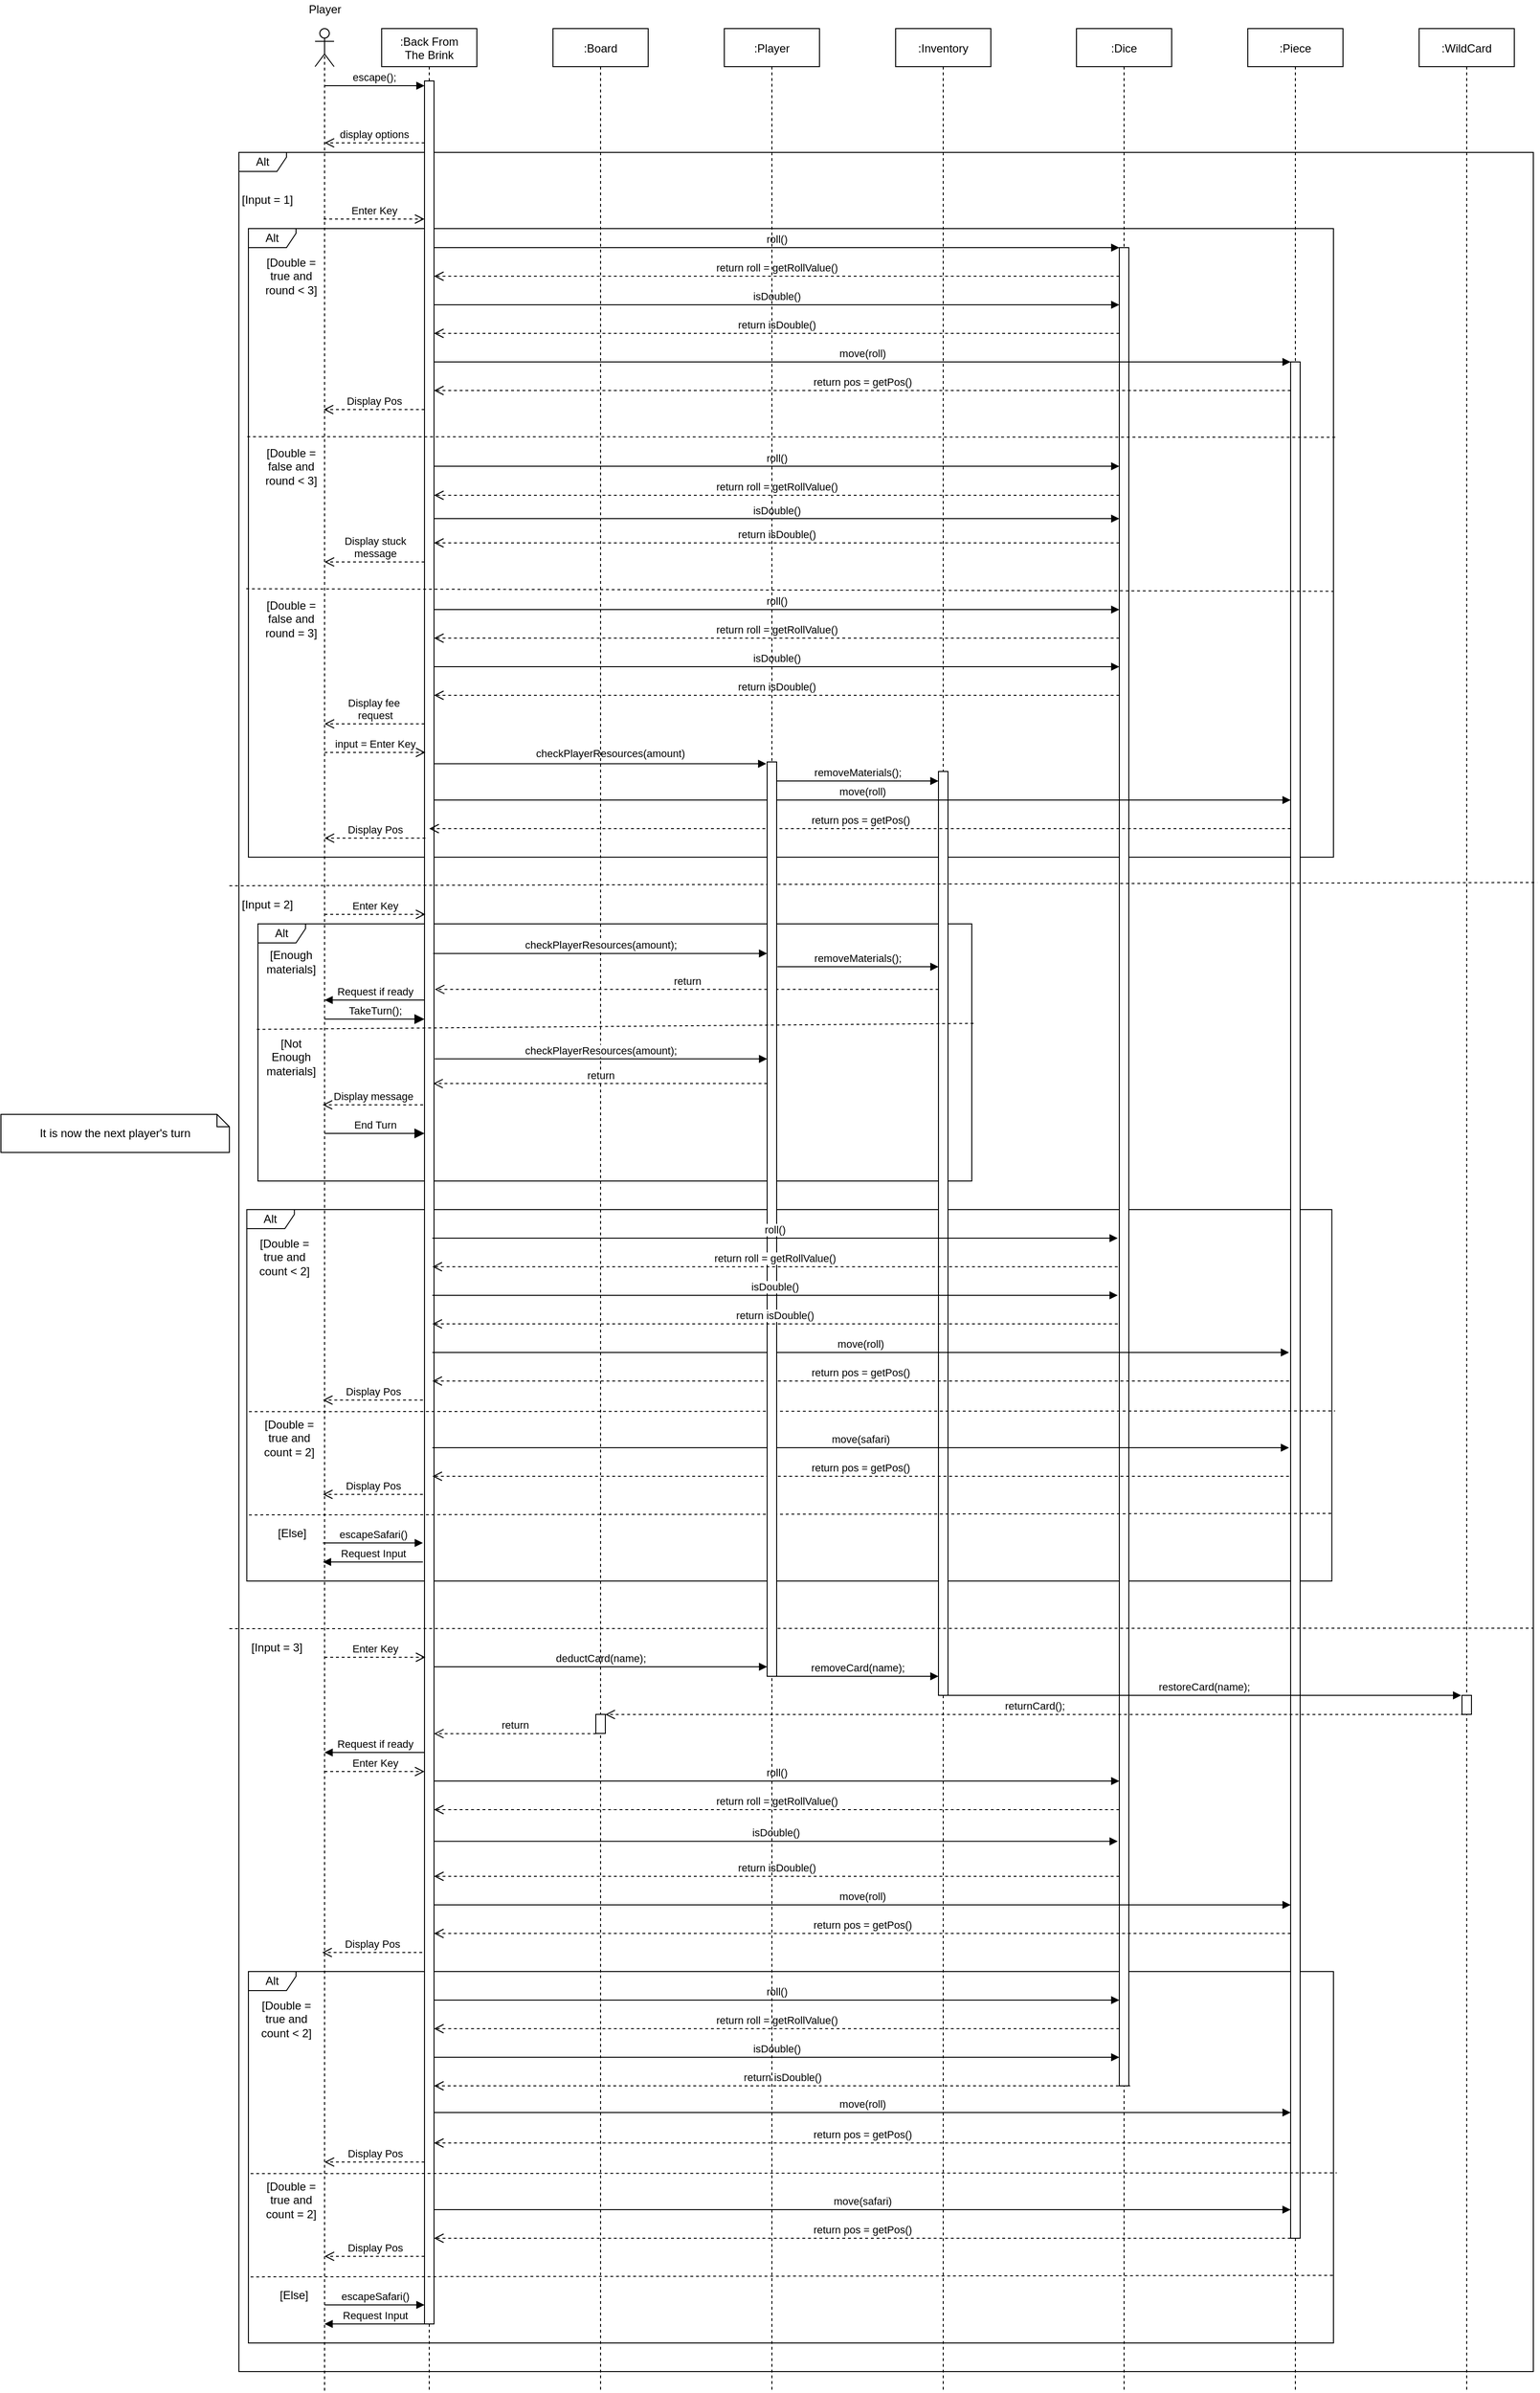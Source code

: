 <mxfile version="13.10.4" type="device"><diagram id="kgpKYQtTHZ0yAKxKKP6v" name="Page-1"><mxGraphModel dx="2272" dy="794" grid="1" gridSize="10" guides="1" tooltips="1" connect="1" arrows="1" fold="1" page="1" pageScale="1" pageWidth="850" pageHeight="1100" math="0" shadow="0"><root><mxCell id="0"/><mxCell id="1" parent="0"/><mxCell id="dVzy4vnvzQ0xXCWjmX6e-60" value="Alt" style="shape=umlFrame;whiteSpace=wrap;html=1;width=50;height=20;fixDash=0;" parent="1" vertex="1"><mxGeometry x="-30" y="210" width="1360" height="2330" as="geometry"/></mxCell><mxCell id="A1hyr5mYrzdaxODFv8rg-1" value="Alt" style="shape=umlFrame;whiteSpace=wrap;html=1;width=50;height=20;fixDash=0;" vertex="1" parent="1"><mxGeometry x="-10" y="1020" width="750" height="270" as="geometry"/></mxCell><mxCell id="dVzy4vnvzQ0xXCWjmX6e-220" value="Alt" style="shape=umlFrame;whiteSpace=wrap;html=1;width=50;height=20;fixDash=0;" parent="1" vertex="1"><mxGeometry x="-20" y="2120" width="1140" height="390" as="geometry"/></mxCell><mxCell id="dVzy4vnvzQ0xXCWjmX6e-172" value="Alt" style="shape=umlFrame;whiteSpace=wrap;html=1;width=50;height=20;fixDash=0;" parent="1" vertex="1"><mxGeometry x="-21.71" y="1320" width="1140" height="390" as="geometry"/></mxCell><mxCell id="dVzy4vnvzQ0xXCWjmX6e-95" value="Alt" style="shape=umlFrame;whiteSpace=wrap;html=1;width=50;height=20;fixDash=0;" parent="1" vertex="1"><mxGeometry x="-20" y="290" width="1140" height="660" as="geometry"/></mxCell><mxCell id="3nuBFxr9cyL0pnOWT2aG-1" value=":Back From&#10;The Brink" style="shape=umlLifeline;perimeter=lifelinePerimeter;container=1;collapsible=0;recursiveResize=0;rounded=0;shadow=0;strokeWidth=1;" parent="1" vertex="1"><mxGeometry x="120" y="80" width="100" height="2480" as="geometry"/></mxCell><mxCell id="3nuBFxr9cyL0pnOWT2aG-2" value="" style="points=[];perimeter=orthogonalPerimeter;rounded=0;shadow=0;strokeWidth=1;" parent="3nuBFxr9cyL0pnOWT2aG-1" vertex="1"><mxGeometry x="45" y="55" width="10" height="2355" as="geometry"/></mxCell><mxCell id="dVzy4vnvzQ0xXCWjmX6e-1" value=":Inventory" style="shape=umlLifeline;perimeter=lifelinePerimeter;container=1;collapsible=0;recursiveResize=0;rounded=0;shadow=0;strokeWidth=1;" parent="1" vertex="1"><mxGeometry x="660" y="80" width="100" height="2480" as="geometry"/></mxCell><mxCell id="dVzy4vnvzQ0xXCWjmX6e-2" value="" style="points=[];perimeter=orthogonalPerimeter;rounded=0;shadow=0;strokeWidth=1;" parent="dVzy4vnvzQ0xXCWjmX6e-1" vertex="1"><mxGeometry x="45" y="780" width="10" height="970" as="geometry"/></mxCell><mxCell id="dVzy4vnvzQ0xXCWjmX6e-3" value=":Dice" style="shape=umlLifeline;perimeter=lifelinePerimeter;container=1;collapsible=0;recursiveResize=0;rounded=0;shadow=0;strokeWidth=1;" parent="1" vertex="1"><mxGeometry x="850" y="80" width="100" height="2480" as="geometry"/></mxCell><mxCell id="dVzy4vnvzQ0xXCWjmX6e-4" value="" style="points=[];perimeter=orthogonalPerimeter;rounded=0;shadow=0;strokeWidth=1;" parent="dVzy4vnvzQ0xXCWjmX6e-3" vertex="1"><mxGeometry x="45" y="230" width="10" height="1930" as="geometry"/></mxCell><mxCell id="dVzy4vnvzQ0xXCWjmX6e-5" value="" style="shape=umlActor;verticalLabelPosition=bottom;verticalAlign=top;html=1;outlineConnect=0;" parent="1" vertex="1"><mxGeometry x="50" y="80" width="20" height="40" as="geometry"/></mxCell><mxCell id="dVzy4vnvzQ0xXCWjmX6e-9" value="escape();" style="verticalAlign=bottom;endArrow=block;shadow=0;strokeWidth=1;" parent="1" target="3nuBFxr9cyL0pnOWT2aG-2" edge="1"><mxGeometry relative="1" as="geometry"><mxPoint x="60" y="140" as="sourcePoint"/><mxPoint x="230" y="140.0" as="targetPoint"/></mxGeometry></mxCell><mxCell id="dVzy4vnvzQ0xXCWjmX6e-11" value="display options" style="verticalAlign=bottom;endArrow=open;dashed=1;endSize=8;shadow=0;strokeWidth=1;" parent="1" source="3nuBFxr9cyL0pnOWT2aG-2" edge="1"><mxGeometry relative="1" as="geometry"><mxPoint x="60" y="200.0" as="targetPoint"/><mxPoint x="227.45" y="200.0" as="sourcePoint"/></mxGeometry></mxCell><mxCell id="dVzy4vnvzQ0xXCWjmX6e-62" value="[Input = 1]" style="text;html=1;strokeColor=none;fillColor=none;align=center;verticalAlign=middle;whiteSpace=wrap;rounded=0;" parent="1" vertex="1"><mxGeometry x="-30" y="250" width="60" height="20" as="geometry"/></mxCell><mxCell id="dVzy4vnvzQ0xXCWjmX6e-64" value="Enter Key" style="html=1;verticalAlign=bottom;endArrow=open;dashed=1;endSize=8;" parent="1" target="3nuBFxr9cyL0pnOWT2aG-2" edge="1"><mxGeometry relative="1" as="geometry"><mxPoint x="59" y="280" as="sourcePoint"/><mxPoint x="170" y="290" as="targetPoint"/><Array as="points"/></mxGeometry></mxCell><mxCell id="dVzy4vnvzQ0xXCWjmX6e-65" value="return roll = getRollValue()" style="html=1;verticalAlign=bottom;endArrow=open;dashed=1;endSize=8;" parent="1" source="dVzy4vnvzQ0xXCWjmX6e-4" target="3nuBFxr9cyL0pnOWT2aG-2" edge="1"><mxGeometry relative="1" as="geometry"><mxPoint x="169.324" y="340" as="targetPoint"/><mxPoint x="590" y="340.08" as="sourcePoint"/><Array as="points"><mxPoint x="261.16" y="340"/></Array></mxGeometry></mxCell><mxCell id="dVzy4vnvzQ0xXCWjmX6e-66" value="isDouble()" style="html=1;verticalAlign=bottom;endArrow=block;" parent="1" source="3nuBFxr9cyL0pnOWT2aG-2" target="dVzy4vnvzQ0xXCWjmX6e-4" edge="1"><mxGeometry width="80" relative="1" as="geometry"><mxPoint x="169.071" y="370" as="sourcePoint"/><mxPoint x="584.86" y="370.48" as="targetPoint"/><Array as="points"><mxPoint x="440.5" y="370"/></Array></mxGeometry></mxCell><mxCell id="dVzy4vnvzQ0xXCWjmX6e-67" value="return isDouble()" style="html=1;verticalAlign=bottom;endArrow=open;dashed=1;endSize=8;" parent="1" source="dVzy4vnvzQ0xXCWjmX6e-4" target="3nuBFxr9cyL0pnOWT2aG-2" edge="1"><mxGeometry relative="1" as="geometry"><mxPoint x="169.071" y="400" as="targetPoint"/><mxPoint x="583.48" y="400.24" as="sourcePoint"/><Array as="points"><mxPoint x="520" y="400"/><mxPoint x="440" y="400"/></Array></mxGeometry></mxCell><mxCell id="dVzy4vnvzQ0xXCWjmX6e-68" value="move(roll)" style="html=1;verticalAlign=bottom;endArrow=block;" parent="1" source="3nuBFxr9cyL0pnOWT2aG-2" target="dVzy4vnvzQ0xXCWjmX6e-94" edge="1"><mxGeometry width="80" relative="1" as="geometry"><mxPoint x="170.004" y="430" as="sourcePoint"/><mxPoint x="729.5" y="430" as="targetPoint"/><Array as="points"><mxPoint x="440.68" y="430"/></Array></mxGeometry></mxCell><mxCell id="dVzy4vnvzQ0xXCWjmX6e-69" value="return pos = getPos()" style="html=1;verticalAlign=bottom;endArrow=open;dashed=1;endSize=8;" parent="1" source="dVzy4vnvzQ0xXCWjmX6e-94" target="3nuBFxr9cyL0pnOWT2aG-2" edge="1"><mxGeometry relative="1" as="geometry"><mxPoint x="170" y="460" as="targetPoint"/><mxPoint x="729.5" y="460" as="sourcePoint"/><Array as="points"><mxPoint x="560" y="460"/></Array></mxGeometry></mxCell><mxCell id="dVzy4vnvzQ0xXCWjmX6e-70" value="Display Pos" style="html=1;verticalAlign=bottom;endArrow=open;dashed=1;endSize=8;" parent="1" source="3nuBFxr9cyL0pnOWT2aG-2" edge="1"><mxGeometry relative="1" as="geometry"><mxPoint x="59.071" y="480" as="targetPoint"/><mxPoint x="169.5" y="480" as="sourcePoint"/><Array as="points"><mxPoint x="150" y="480"/><mxPoint x="130" y="480"/></Array></mxGeometry></mxCell><mxCell id="dVzy4vnvzQ0xXCWjmX6e-91" value="roll()" style="html=1;verticalAlign=bottom;endArrow=block;" parent="1" source="3nuBFxr9cyL0pnOWT2aG-2" target="dVzy4vnvzQ0xXCWjmX6e-4" edge="1"><mxGeometry width="80" relative="1" as="geometry"><mxPoint x="180" y="310" as="sourcePoint"/><mxPoint x="585" y="310.0" as="targetPoint"/><Array as="points"><mxPoint x="440" y="310"/></Array></mxGeometry></mxCell><mxCell id="dVzy4vnvzQ0xXCWjmX6e-93" value=":Piece" style="shape=umlLifeline;perimeter=lifelinePerimeter;container=1;collapsible=0;recursiveResize=0;rounded=0;shadow=0;strokeWidth=1;" parent="1" vertex="1"><mxGeometry x="1030" y="80" width="100" height="2480" as="geometry"/></mxCell><mxCell id="dVzy4vnvzQ0xXCWjmX6e-94" value="" style="points=[];perimeter=orthogonalPerimeter;rounded=0;shadow=0;strokeWidth=1;" parent="dVzy4vnvzQ0xXCWjmX6e-93" vertex="1"><mxGeometry x="45" y="350" width="10" height="1970" as="geometry"/></mxCell><mxCell id="dVzy4vnvzQ0xXCWjmX6e-96" value="" style="html=1;verticalAlign=bottom;endArrow=none;dashed=1;endSize=8;entryX=1.004;entryY=0.332;entryDx=0;entryDy=0;entryPerimeter=0;endFill=0;exitX=-0.001;exitY=0.331;exitDx=0;exitDy=0;exitPerimeter=0;" parent="1" source="dVzy4vnvzQ0xXCWjmX6e-95" target="dVzy4vnvzQ0xXCWjmX6e-95" edge="1"><mxGeometry relative="1" as="geometry"><mxPoint x="-10" y="510" as="sourcePoint"/><mxPoint x="96" y="510" as="targetPoint"/><Array as="points"/></mxGeometry></mxCell><mxCell id="dVzy4vnvzQ0xXCWjmX6e-97" value="[Double = &lt;br&gt;true and &lt;br&gt;round &amp;lt; 3]" style="text;html=1;strokeColor=none;fillColor=none;align=center;verticalAlign=middle;whiteSpace=wrap;rounded=0;" parent="1" vertex="1"><mxGeometry x="-10" y="330" width="70" height="20" as="geometry"/></mxCell><mxCell id="dVzy4vnvzQ0xXCWjmX6e-98" value="[Double = &lt;br&gt;false and &lt;br&gt;round &amp;lt; 3]" style="text;html=1;strokeColor=none;fillColor=none;align=center;verticalAlign=middle;whiteSpace=wrap;rounded=0;" parent="1" vertex="1"><mxGeometry x="-10" y="530" width="70" height="20" as="geometry"/></mxCell><mxCell id="dVzy4vnvzQ0xXCWjmX6e-99" value="roll()" style="html=1;verticalAlign=bottom;endArrow=block;" parent="1" source="3nuBFxr9cyL0pnOWT2aG-2" target="dVzy4vnvzQ0xXCWjmX6e-4" edge="1"><mxGeometry width="80" relative="1" as="geometry"><mxPoint x="180" y="539.5" as="sourcePoint"/><mxPoint x="700" y="539.5" as="targetPoint"/><Array as="points"><mxPoint x="445" y="539.5"/></Array></mxGeometry></mxCell><mxCell id="dVzy4vnvzQ0xXCWjmX6e-100" value="return roll = getRollValue()" style="html=1;verticalAlign=bottom;endArrow=open;dashed=1;endSize=8;" parent="1" source="dVzy4vnvzQ0xXCWjmX6e-4" target="3nuBFxr9cyL0pnOWT2aG-2" edge="1"><mxGeometry relative="1" as="geometry"><mxPoint x="165" y="570" as="targetPoint"/><mxPoint x="685" y="570" as="sourcePoint"/><Array as="points"><mxPoint x="251.16" y="570"/></Array></mxGeometry></mxCell><mxCell id="dVzy4vnvzQ0xXCWjmX6e-101" value="isDouble()" style="html=1;verticalAlign=bottom;endArrow=block;" parent="1" source="3nuBFxr9cyL0pnOWT2aG-2" target="dVzy4vnvzQ0xXCWjmX6e-4" edge="1"><mxGeometry width="80" relative="1" as="geometry"><mxPoint x="180" y="594.5" as="sourcePoint"/><mxPoint x="700" y="594.5" as="targetPoint"/><Array as="points"><mxPoint x="445.5" y="594.5"/></Array></mxGeometry></mxCell><mxCell id="dVzy4vnvzQ0xXCWjmX6e-102" value="return isDouble()" style="html=1;verticalAlign=bottom;endArrow=open;dashed=1;endSize=8;" parent="1" source="dVzy4vnvzQ0xXCWjmX6e-4" target="3nuBFxr9cyL0pnOWT2aG-2" edge="1"><mxGeometry relative="1" as="geometry"><mxPoint x="180" y="620" as="targetPoint"/><mxPoint x="700" y="620" as="sourcePoint"/><Array as="points"><mxPoint x="525" y="620"/><mxPoint x="445" y="620"/></Array></mxGeometry></mxCell><mxCell id="dVzy4vnvzQ0xXCWjmX6e-103" value="Display stuck &lt;br&gt;message" style="html=1;verticalAlign=bottom;endArrow=open;dashed=1;endSize=8;" parent="1" source="3nuBFxr9cyL0pnOWT2aG-2" edge="1"><mxGeometry relative="1" as="geometry"><mxPoint x="60.001" y="640" as="targetPoint"/><mxPoint x="165.93" y="640" as="sourcePoint"/><Array as="points"><mxPoint x="150.93" y="640"/><mxPoint x="130.93" y="640"/></Array></mxGeometry></mxCell><mxCell id="dVzy4vnvzQ0xXCWjmX6e-104" value="" style="html=1;verticalAlign=bottom;endArrow=none;dashed=1;endSize=8;endFill=0;exitX=-0.002;exitY=0.573;exitDx=0;exitDy=0;exitPerimeter=0;entryX=1;entryY=0.577;entryDx=0;entryDy=0;entryPerimeter=0;" parent="1" source="dVzy4vnvzQ0xXCWjmX6e-95" target="dVzy4vnvzQ0xXCWjmX6e-95" edge="1"><mxGeometry relative="1" as="geometry"><mxPoint x="-10" y="670.05" as="sourcePoint"/><mxPoint x="760" y="670" as="targetPoint"/><Array as="points"/></mxGeometry></mxCell><mxCell id="dVzy4vnvzQ0xXCWjmX6e-105" value="[Double = &lt;br&gt;false and &lt;br&gt;round = 3]" style="text;html=1;strokeColor=none;fillColor=none;align=center;verticalAlign=middle;whiteSpace=wrap;rounded=0;" parent="1" vertex="1"><mxGeometry x="-10" y="690" width="70" height="20" as="geometry"/></mxCell><mxCell id="dVzy4vnvzQ0xXCWjmX6e-106" value="roll()" style="html=1;verticalAlign=bottom;endArrow=block;" parent="1" source="3nuBFxr9cyL0pnOWT2aG-2" target="dVzy4vnvzQ0xXCWjmX6e-4" edge="1"><mxGeometry width="80" relative="1" as="geometry"><mxPoint x="180" y="690" as="sourcePoint"/><mxPoint x="700" y="690" as="targetPoint"/><Array as="points"><mxPoint x="450" y="690"/></Array></mxGeometry></mxCell><mxCell id="dVzy4vnvzQ0xXCWjmX6e-107" value="return roll = getRollValue()" style="html=1;verticalAlign=bottom;endArrow=open;dashed=1;endSize=8;" parent="1" source="dVzy4vnvzQ0xXCWjmX6e-4" target="3nuBFxr9cyL0pnOWT2aG-2" edge="1"><mxGeometry relative="1" as="geometry"><mxPoint x="165" y="720" as="targetPoint"/><mxPoint x="685" y="720" as="sourcePoint"/><Array as="points"><mxPoint x="241.16" y="720"/></Array></mxGeometry></mxCell><mxCell id="dVzy4vnvzQ0xXCWjmX6e-108" value="isDouble()" style="html=1;verticalAlign=bottom;endArrow=block;" parent="1" source="3nuBFxr9cyL0pnOWT2aG-2" target="dVzy4vnvzQ0xXCWjmX6e-4" edge="1"><mxGeometry width="80" relative="1" as="geometry"><mxPoint x="180" y="750" as="sourcePoint"/><mxPoint x="700" y="750" as="targetPoint"/><Array as="points"><mxPoint x="450.5" y="750"/></Array></mxGeometry></mxCell><mxCell id="dVzy4vnvzQ0xXCWjmX6e-109" value="return isDouble()" style="html=1;verticalAlign=bottom;endArrow=open;dashed=1;endSize=8;" parent="1" source="dVzy4vnvzQ0xXCWjmX6e-4" target="3nuBFxr9cyL0pnOWT2aG-2" edge="1"><mxGeometry relative="1" as="geometry"><mxPoint x="165" y="780" as="targetPoint"/><mxPoint x="685" y="780" as="sourcePoint"/><Array as="points"><mxPoint x="515" y="780"/><mxPoint x="435" y="780"/></Array></mxGeometry></mxCell><mxCell id="dVzy4vnvzQ0xXCWjmX6e-110" value="Display fee&amp;nbsp;&lt;br&gt;request" style="html=1;verticalAlign=bottom;endArrow=open;dashed=1;endSize=8;" parent="1" edge="1"><mxGeometry relative="1" as="geometry"><mxPoint x="60.001" y="810" as="targetPoint"/><mxPoint x="165" y="810" as="sourcePoint"/><Array as="points"><mxPoint x="150.93" y="810"/><mxPoint x="130.93" y="810"/></Array></mxGeometry></mxCell><mxCell id="dVzy4vnvzQ0xXCWjmX6e-111" value="input = Enter Key" style="html=1;verticalAlign=bottom;endArrow=open;dashed=1;endSize=8;" parent="1" edge="1"><mxGeometry relative="1" as="geometry"><mxPoint x="60" y="840" as="sourcePoint"/><mxPoint x="166" y="840" as="targetPoint"/><Array as="points"/></mxGeometry></mxCell><mxCell id="dVzy4vnvzQ0xXCWjmX6e-120" value="checkPlayerResources(amount)" style="html=1;verticalAlign=bottom;endArrow=block;entryX=-0.094;entryY=0.002;entryDx=0;entryDy=0;entryPerimeter=0;" parent="1" source="3nuBFxr9cyL0pnOWT2aG-2" target="pmX1_d_WCEZLPz-V1ehY-4" edge="1"><mxGeometry x="0.06" y="2" width="80" relative="1" as="geometry"><mxPoint x="360" y="900.005" as="sourcePoint"/><mxPoint x="524" y="890" as="targetPoint"/><Array as="points"/><mxPoint as="offset"/></mxGeometry></mxCell><mxCell id="dVzy4vnvzQ0xXCWjmX6e-126" value="move(roll)" style="html=1;verticalAlign=bottom;endArrow=block;" parent="1" source="3nuBFxr9cyL0pnOWT2aG-2" target="dVzy4vnvzQ0xXCWjmX6e-94" edge="1"><mxGeometry width="80" relative="1" as="geometry"><mxPoint x="170" y="890" as="sourcePoint"/><mxPoint x="870" y="880" as="targetPoint"/><Array as="points"><mxPoint x="446" y="890"/></Array></mxGeometry></mxCell><mxCell id="dVzy4vnvzQ0xXCWjmX6e-127" value="return pos = getPos()" style="html=1;verticalAlign=bottom;endArrow=open;dashed=1;endSize=8;" parent="1" source="dVzy4vnvzQ0xXCWjmX6e-94" edge="1"><mxGeometry relative="1" as="geometry"><mxPoint x="170" y="920" as="targetPoint"/><mxPoint x="860" y="920" as="sourcePoint"/><Array as="points"><mxPoint x="555" y="920"/></Array></mxGeometry></mxCell><mxCell id="dVzy4vnvzQ0xXCWjmX6e-128" value="Display Pos" style="html=1;verticalAlign=bottom;endArrow=open;dashed=1;endSize=8;" parent="1" edge="1"><mxGeometry relative="1" as="geometry"><mxPoint x="60.001" y="930" as="targetPoint"/><mxPoint x="165.93" y="930" as="sourcePoint"/><Array as="points"><mxPoint x="150.93" y="930"/><mxPoint x="130.93" y="930"/></Array></mxGeometry></mxCell><mxCell id="dVzy4vnvzQ0xXCWjmX6e-129" value="[Input = 2]" style="text;html=1;strokeColor=none;fillColor=none;align=center;verticalAlign=middle;whiteSpace=wrap;rounded=0;" parent="1" vertex="1"><mxGeometry x="-30" y="990" width="60" height="20" as="geometry"/></mxCell><mxCell id="dVzy4vnvzQ0xXCWjmX6e-130" value="Enter Key" style="html=1;verticalAlign=bottom;endArrow=open;dashed=1;endSize=8;" parent="1" edge="1"><mxGeometry relative="1" as="geometry"><mxPoint x="60" y="1010" as="sourcePoint"/><mxPoint x="166" y="1010" as="targetPoint"/><Array as="points"/></mxGeometry></mxCell><mxCell id="dVzy4vnvzQ0xXCWjmX6e-132" value="" style="html=1;verticalAlign=bottom;endArrow=none;dashed=1;endSize=8;endFill=0;exitX=-0.002;exitY=0.573;exitDx=0;exitDy=0;exitPerimeter=0;entryX=1.003;entryY=0.329;entryDx=0;entryDy=0;entryPerimeter=0;" parent="1" target="dVzy4vnvzQ0xXCWjmX6e-60" edge="1"><mxGeometry relative="1" as="geometry"><mxPoint x="-40.0" y="980.0" as="sourcePoint"/><mxPoint x="959" y="982" as="targetPoint"/><Array as="points"/></mxGeometry></mxCell><mxCell id="dVzy4vnvzQ0xXCWjmX6e-174" value="Request if ready" style="html=1;verticalAlign=bottom;endArrow=block;" parent="1" source="3nuBFxr9cyL0pnOWT2aG-2" edge="1"><mxGeometry width="80" relative="1" as="geometry"><mxPoint x="170.18" y="1090" as="sourcePoint"/><mxPoint x="60" y="1100" as="targetPoint"/><Array as="points"/></mxGeometry></mxCell><mxCell id="dVzy4vnvzQ0xXCWjmX6e-175" value="TakeTurn();" style="html=1;verticalAlign=bottom;endArrow=block;endSize=8;endFill=1;" parent="1" target="3nuBFxr9cyL0pnOWT2aG-2" edge="1"><mxGeometry relative="1" as="geometry"><mxPoint x="60" y="1120" as="sourcePoint"/><mxPoint x="170.93" y="1130" as="targetPoint"/><Array as="points"/></mxGeometry></mxCell><mxCell id="dVzy4vnvzQ0xXCWjmX6e-182" value="[Double = true and count &amp;lt; 2]" style="text;html=1;strokeColor=none;fillColor=none;align=center;verticalAlign=middle;whiteSpace=wrap;rounded=0;" parent="1" vertex="1"><mxGeometry x="-11.71" y="1360" width="60" height="20" as="geometry"/></mxCell><mxCell id="dVzy4vnvzQ0xXCWjmX6e-183" value="" style="endArrow=none;dashed=1;html=1;entryX=1.003;entryY=0.542;entryDx=0;entryDy=0;entryPerimeter=0;exitX=0.002;exitY=0.544;exitDx=0;exitDy=0;exitPerimeter=0;" parent="1" source="dVzy4vnvzQ0xXCWjmX6e-172" target="dVzy4vnvzQ0xXCWjmX6e-172" edge="1"><mxGeometry width="50" height="50" relative="1" as="geometry"><mxPoint x="6.86" y="1515" as="sourcePoint"/><mxPoint x="365.86" y="1419.41" as="targetPoint"/></mxGeometry></mxCell><mxCell id="dVzy4vnvzQ0xXCWjmX6e-188" value="move(roll)" style="html=1;verticalAlign=bottom;endArrow=block;" parent="1" edge="1"><mxGeometry width="80" relative="1" as="geometry"><mxPoint x="173.29" y="1470" as="sourcePoint"/><mxPoint x="1073.29" y="1470" as="targetPoint"/><Array as="points"><mxPoint x="466.86" y="1470"/></Array></mxGeometry></mxCell><mxCell id="dVzy4vnvzQ0xXCWjmX6e-189" value="return pos = getPos()" style="html=1;verticalAlign=bottom;endArrow=open;dashed=1;endSize=8;" parent="1" edge="1"><mxGeometry relative="1" as="geometry"><mxPoint x="173.29" y="1500" as="targetPoint"/><mxPoint x="1073.29" y="1500" as="sourcePoint"/><Array as="points"><mxPoint x="495.86" y="1500"/></Array></mxGeometry></mxCell><mxCell id="dVzy4vnvzQ0xXCWjmX6e-190" value="Display Pos" style="html=1;verticalAlign=bottom;endArrow=open;dashed=1;endSize=8;" parent="1" edge="1"><mxGeometry relative="1" as="geometry"><mxPoint x="58.291" y="1520" as="targetPoint"/><mxPoint x="163.29" y="1520" as="sourcePoint"/><Array as="points"><mxPoint x="149.9" y="1520"/><mxPoint x="129.9" y="1520"/></Array></mxGeometry></mxCell><mxCell id="dVzy4vnvzQ0xXCWjmX6e-191" value="[Double = true and count = 2]" style="text;html=1;strokeColor=none;fillColor=none;align=center;verticalAlign=middle;whiteSpace=wrap;rounded=0;" parent="1" vertex="1"><mxGeometry x="-6.71" y="1550" width="60" height="20" as="geometry"/></mxCell><mxCell id="dVzy4vnvzQ0xXCWjmX6e-192" value="move(safari)" style="html=1;verticalAlign=bottom;endArrow=block;" parent="1" edge="1"><mxGeometry width="80" relative="1" as="geometry"><mxPoint x="173.29" y="1570" as="sourcePoint"/><mxPoint x="1073.29" y="1570" as="targetPoint"/><Array as="points"><mxPoint x="460.5" y="1570"/></Array></mxGeometry></mxCell><mxCell id="dVzy4vnvzQ0xXCWjmX6e-193" value="return pos = getPos()" style="html=1;verticalAlign=bottom;endArrow=open;dashed=1;endSize=8;" parent="1" edge="1"><mxGeometry relative="1" as="geometry"><mxPoint x="173.29" y="1600" as="targetPoint"/><mxPoint x="1073.29" y="1600" as="sourcePoint"/><Array as="points"><mxPoint x="505.86" y="1600"/></Array></mxGeometry></mxCell><mxCell id="dVzy4vnvzQ0xXCWjmX6e-194" value="Display Pos" style="html=1;verticalAlign=bottom;endArrow=open;dashed=1;endSize=8;" parent="1" edge="1"><mxGeometry relative="1" as="geometry"><mxPoint x="58.291" y="1619" as="targetPoint"/><mxPoint x="163.29" y="1619" as="sourcePoint"/><Array as="points"><mxPoint x="150.4" y="1619"/><mxPoint x="130.4" y="1619"/></Array></mxGeometry></mxCell><mxCell id="dVzy4vnvzQ0xXCWjmX6e-195" value="" style="endArrow=none;dashed=1;html=1;exitX=0.002;exitY=0.822;exitDx=0;exitDy=0;exitPerimeter=0;entryX=1;entryY=0.818;entryDx=0;entryDy=0;entryPerimeter=0;" parent="1" source="dVzy4vnvzQ0xXCWjmX6e-172" target="dVzy4vnvzQ0xXCWjmX6e-172" edge="1"><mxGeometry width="50" height="50" relative="1" as="geometry"><mxPoint x="16.67" y="1550.44" as="sourcePoint"/><mxPoint x="758.29" y="1639" as="targetPoint"/><Array as="points"><mxPoint x="410.86" y="1640"/></Array></mxGeometry></mxCell><mxCell id="dVzy4vnvzQ0xXCWjmX6e-196" value="[Else]" style="text;html=1;strokeColor=none;fillColor=none;align=center;verticalAlign=middle;whiteSpace=wrap;rounded=0;" parent="1" vertex="1"><mxGeometry x="-4.14" y="1650" width="60" height="20" as="geometry"/></mxCell><mxCell id="dVzy4vnvzQ0xXCWjmX6e-197" value="Request Input" style="html=1;verticalAlign=bottom;endArrow=block;" parent="1" edge="1"><mxGeometry width="80" relative="1" as="geometry"><mxPoint x="163.29" y="1690" as="sourcePoint"/><mxPoint x="58.291" y="1690" as="targetPoint"/><Array as="points"><mxPoint x="139.9" y="1690"/></Array></mxGeometry></mxCell><mxCell id="dVzy4vnvzQ0xXCWjmX6e-199" value="escapeSafari()" style="html=1;verticalAlign=bottom;endArrow=block;" parent="1" edge="1"><mxGeometry width="80" relative="1" as="geometry"><mxPoint x="58.29" y="1670" as="sourcePoint"/><mxPoint x="163.29" y="1670" as="targetPoint"/><Array as="points"><mxPoint x="138.79" y="1670"/></Array></mxGeometry></mxCell><mxCell id="dVzy4vnvzQ0xXCWjmX6e-201" value="return" style="html=1;verticalAlign=bottom;endArrow=open;dashed=1;endSize=8;entryX=1.083;entryY=0.405;entryDx=0;entryDy=0;entryPerimeter=0;" parent="1" source="dVzy4vnvzQ0xXCWjmX6e-2" target="3nuBFxr9cyL0pnOWT2aG-2" edge="1"><mxGeometry relative="1" as="geometry"><mxPoint x="170.001" y="1050" as="targetPoint"/><mxPoint x="275.93" y="1050" as="sourcePoint"/><Array as="points"/></mxGeometry></mxCell><mxCell id="dVzy4vnvzQ0xXCWjmX6e-202" value="[Input = 3]" style="text;html=1;strokeColor=none;fillColor=none;align=center;verticalAlign=middle;whiteSpace=wrap;rounded=0;" parent="1" vertex="1"><mxGeometry x="-20" y="1770" width="60" height="20" as="geometry"/></mxCell><mxCell id="dVzy4vnvzQ0xXCWjmX6e-203" value="" style="html=1;verticalAlign=bottom;endArrow=none;dashed=1;endSize=8;endFill=0;exitX=-0.002;exitY=0.573;exitDx=0;exitDy=0;exitPerimeter=0;entryX=1;entryY=0.665;entryDx=0;entryDy=0;entryPerimeter=0;" parent="1" target="dVzy4vnvzQ0xXCWjmX6e-60" edge="1"><mxGeometry relative="1" as="geometry"><mxPoint x="-40" y="1760.0" as="sourcePoint"/><mxPoint x="959" y="1762" as="targetPoint"/><Array as="points"/></mxGeometry></mxCell><mxCell id="dVzy4vnvzQ0xXCWjmX6e-204" value=":WildCard" style="shape=umlLifeline;perimeter=lifelinePerimeter;container=1;collapsible=0;recursiveResize=0;rounded=0;shadow=0;strokeWidth=1;" parent="1" vertex="1"><mxGeometry x="1210" y="80" width="100" height="2480" as="geometry"/></mxCell><mxCell id="dVzy4vnvzQ0xXCWjmX6e-205" value="" style="points=[];perimeter=orthogonalPerimeter;rounded=0;shadow=0;strokeWidth=1;" parent="dVzy4vnvzQ0xXCWjmX6e-204" vertex="1"><mxGeometry x="45" y="1750" width="10" height="20" as="geometry"/></mxCell><mxCell id="dVzy4vnvzQ0xXCWjmX6e-206" value="Enter Key" style="html=1;verticalAlign=bottom;endArrow=open;dashed=1;endSize=8;" parent="1" edge="1"><mxGeometry relative="1" as="geometry"><mxPoint x="60" y="1790" as="sourcePoint"/><mxPoint x="166" y="1790" as="targetPoint"/><Array as="points"/></mxGeometry></mxCell><mxCell id="dVzy4vnvzQ0xXCWjmX6e-207" value="deductCard(name);" style="html=1;verticalAlign=bottom;endArrow=block;" parent="1" target="pmX1_d_WCEZLPz-V1ehY-4" edge="1"><mxGeometry width="80" relative="1" as="geometry"><mxPoint x="175" y="1800" as="sourcePoint"/><mxPoint x="525" y="1800" as="targetPoint"/><Array as="points"/></mxGeometry></mxCell><mxCell id="dVzy4vnvzQ0xXCWjmX6e-208" value="restoreCard(name);" style="html=1;verticalAlign=bottom;endArrow=block;entryX=-0.083;entryY=0.002;entryDx=0;entryDy=0;entryPerimeter=0;" parent="1" source="dVzy4vnvzQ0xXCWjmX6e-2" target="dVzy4vnvzQ0xXCWjmX6e-205" edge="1"><mxGeometry width="80" relative="1" as="geometry"><mxPoint x="525" y="1810" as="sourcePoint"/><mxPoint x="875" y="1810" as="targetPoint"/><Array as="points"/></mxGeometry></mxCell><mxCell id="dVzy4vnvzQ0xXCWjmX6e-211" value="Request if ready" style="html=1;verticalAlign=bottom;endArrow=block;" parent="1" edge="1"><mxGeometry width="80" relative="1" as="geometry"><mxPoint x="165.0" y="1890" as="sourcePoint"/><mxPoint x="60.0" y="1890" as="targetPoint"/><Array as="points"><mxPoint x="141" y="1890"/></Array></mxGeometry></mxCell><mxCell id="dVzy4vnvzQ0xXCWjmX6e-212" value="Enter Key" style="html=1;verticalAlign=bottom;endArrow=open;dashed=1;endSize=8;" parent="1" edge="1"><mxGeometry relative="1" as="geometry"><mxPoint x="60.0" y="1910" as="sourcePoint"/><mxPoint x="165.0" y="1910" as="targetPoint"/><Array as="points"/></mxGeometry></mxCell><mxCell id="dVzy4vnvzQ0xXCWjmX6e-213" value="roll()" style="html=1;verticalAlign=bottom;endArrow=block;" parent="1" source="3nuBFxr9cyL0pnOWT2aG-2" target="dVzy4vnvzQ0xXCWjmX6e-4" edge="1"><mxGeometry width="80" relative="1" as="geometry"><mxPoint x="180.0" y="1920" as="sourcePoint"/><mxPoint x="700.0" y="1920" as="targetPoint"/><Array as="points"><mxPoint x="456" y="1920"/></Array></mxGeometry></mxCell><mxCell id="dVzy4vnvzQ0xXCWjmX6e-214" value="return roll = getRollValue()" style="html=1;verticalAlign=bottom;endArrow=open;dashed=1;endSize=8;" parent="1" source="dVzy4vnvzQ0xXCWjmX6e-4" target="3nuBFxr9cyL0pnOWT2aG-2" edge="1"><mxGeometry relative="1" as="geometry"><mxPoint x="170.0" y="1950" as="targetPoint"/><mxPoint x="690.0" y="1950" as="sourcePoint"/><Array as="points"><mxPoint x="274.41" y="1950"/></Array></mxGeometry></mxCell><mxCell id="dVzy4vnvzQ0xXCWjmX6e-215" value="isDouble()" style="html=1;verticalAlign=bottom;endArrow=block;entryX=-0.167;entryY=0.867;entryDx=0;entryDy=0;entryPerimeter=0;" parent="1" source="3nuBFxr9cyL0pnOWT2aG-2" target="dVzy4vnvzQ0xXCWjmX6e-4" edge="1"><mxGeometry width="80" relative="1" as="geometry"><mxPoint x="180.0" y="2000" as="sourcePoint"/><mxPoint x="700.0" y="2000" as="targetPoint"/><Array as="points"/></mxGeometry></mxCell><mxCell id="dVzy4vnvzQ0xXCWjmX6e-216" value="return isDouble()" style="html=1;verticalAlign=bottom;endArrow=open;dashed=1;endSize=8;" parent="1" source="dVzy4vnvzQ0xXCWjmX6e-4" target="3nuBFxr9cyL0pnOWT2aG-2" edge="1"><mxGeometry relative="1" as="geometry"><mxPoint x="170.0" y="2020" as="targetPoint"/><mxPoint x="690.0" y="2020" as="sourcePoint"/><Array as="points"><mxPoint x="510" y="2020"/><mxPoint x="462.57" y="2020"/><mxPoint x="322.57" y="2020"/></Array></mxGeometry></mxCell><mxCell id="dVzy4vnvzQ0xXCWjmX6e-217" value="move(roll)" style="html=1;verticalAlign=bottom;endArrow=block;" parent="1" source="3nuBFxr9cyL0pnOWT2aG-2" target="dVzy4vnvzQ0xXCWjmX6e-94" edge="1"><mxGeometry width="80" relative="1" as="geometry"><mxPoint x="185.0" y="2050" as="sourcePoint"/><mxPoint x="875.0" y="2050" as="targetPoint"/><Array as="points"><mxPoint x="478.57" y="2050"/></Array></mxGeometry></mxCell><mxCell id="dVzy4vnvzQ0xXCWjmX6e-218" value="return pos = getPos()" style="html=1;verticalAlign=bottom;endArrow=open;dashed=1;endSize=8;" parent="1" source="dVzy4vnvzQ0xXCWjmX6e-94" target="3nuBFxr9cyL0pnOWT2aG-2" edge="1"><mxGeometry relative="1" as="geometry"><mxPoint x="170.0" y="2080" as="targetPoint"/><mxPoint x="860.0" y="2080" as="sourcePoint"/><Array as="points"><mxPoint x="502.57" y="2080"/></Array></mxGeometry></mxCell><mxCell id="dVzy4vnvzQ0xXCWjmX6e-219" value="Display Pos" style="html=1;verticalAlign=bottom;endArrow=open;dashed=1;endSize=8;" parent="1" edge="1"><mxGeometry relative="1" as="geometry"><mxPoint x="57.571" y="2100" as="targetPoint"/><mxPoint x="162.57" y="2100" as="sourcePoint"/><Array as="points"><mxPoint x="148.5" y="2100"/><mxPoint x="128.5" y="2100"/></Array></mxGeometry></mxCell><mxCell id="dVzy4vnvzQ0xXCWjmX6e-221" value="[Double = true and count &amp;lt; 2]" style="text;html=1;strokeColor=none;fillColor=none;align=center;verticalAlign=middle;whiteSpace=wrap;rounded=0;" parent="1" vertex="1"><mxGeometry x="-10" y="2160" width="60" height="20" as="geometry"/></mxCell><mxCell id="dVzy4vnvzQ0xXCWjmX6e-222" value="" style="endArrow=none;dashed=1;html=1;entryX=1.003;entryY=0.542;entryDx=0;entryDy=0;entryPerimeter=0;exitX=0.002;exitY=0.544;exitDx=0;exitDy=0;exitPerimeter=0;" parent="1" source="dVzy4vnvzQ0xXCWjmX6e-220" target="dVzy4vnvzQ0xXCWjmX6e-220" edge="1"><mxGeometry width="50" height="50" relative="1" as="geometry"><mxPoint x="8.57" y="2315" as="sourcePoint"/><mxPoint x="367.57" y="2219.41" as="targetPoint"/></mxGeometry></mxCell><mxCell id="dVzy4vnvzQ0xXCWjmX6e-223" value="roll()" style="html=1;verticalAlign=bottom;endArrow=block;" parent="1" target="dVzy4vnvzQ0xXCWjmX6e-4" edge="1"><mxGeometry width="80" relative="1" as="geometry"><mxPoint x="175" y="2150" as="sourcePoint"/><mxPoint x="695" y="2150" as="targetPoint"/><Array as="points"><mxPoint x="451.61" y="2150"/></Array></mxGeometry></mxCell><mxCell id="dVzy4vnvzQ0xXCWjmX6e-224" value="return roll = getRollValue()" style="html=1;verticalAlign=bottom;endArrow=open;dashed=1;endSize=8;" parent="1" source="dVzy4vnvzQ0xXCWjmX6e-4" edge="1"><mxGeometry relative="1" as="geometry"><mxPoint x="175" y="2180" as="targetPoint"/><mxPoint x="695" y="2180" as="sourcePoint"/><Array as="points"><mxPoint x="279.41" y="2180"/></Array></mxGeometry></mxCell><mxCell id="dVzy4vnvzQ0xXCWjmX6e-225" value="isDouble()" style="html=1;verticalAlign=bottom;endArrow=block;" parent="1" target="dVzy4vnvzQ0xXCWjmX6e-4" edge="1"><mxGeometry width="80" relative="1" as="geometry"><mxPoint x="175" y="2210" as="sourcePoint"/><mxPoint x="695" y="2210" as="targetPoint"/><Array as="points"><mxPoint x="487.57" y="2210"/></Array></mxGeometry></mxCell><mxCell id="dVzy4vnvzQ0xXCWjmX6e-226" value="return isDouble()" style="html=1;verticalAlign=bottom;endArrow=open;dashed=1;endSize=8;exitX=1.141;exitY=1;exitDx=0;exitDy=0;exitPerimeter=0;" parent="1" source="dVzy4vnvzQ0xXCWjmX6e-4" edge="1"><mxGeometry relative="1" as="geometry"><mxPoint x="175" y="2240" as="targetPoint"/><mxPoint x="530" y="2240" as="sourcePoint"/><Array as="points"><mxPoint x="327.57" y="2240"/></Array></mxGeometry></mxCell><mxCell id="dVzy4vnvzQ0xXCWjmX6e-228" value="return pos = getPos()" style="html=1;verticalAlign=bottom;endArrow=open;dashed=1;endSize=8;" parent="1" source="dVzy4vnvzQ0xXCWjmX6e-94" edge="1"><mxGeometry relative="1" as="geometry"><mxPoint x="175" y="2300" as="targetPoint"/><mxPoint x="865" y="2300" as="sourcePoint"/><Array as="points"><mxPoint x="497.57" y="2300"/></Array></mxGeometry></mxCell><mxCell id="dVzy4vnvzQ0xXCWjmX6e-229" value="Display Pos" style="html=1;verticalAlign=bottom;endArrow=open;dashed=1;endSize=8;" parent="1" edge="1"><mxGeometry relative="1" as="geometry"><mxPoint x="60.001" y="2320" as="targetPoint"/><mxPoint x="165" y="2320" as="sourcePoint"/><Array as="points"><mxPoint x="151.61" y="2320"/><mxPoint x="131.61" y="2320"/></Array></mxGeometry></mxCell><mxCell id="dVzy4vnvzQ0xXCWjmX6e-230" value="[Double = true and count = 2]" style="text;html=1;strokeColor=none;fillColor=none;align=center;verticalAlign=middle;whiteSpace=wrap;rounded=0;" parent="1" vertex="1"><mxGeometry x="-5" y="2350" width="60" height="20" as="geometry"/></mxCell><mxCell id="dVzy4vnvzQ0xXCWjmX6e-231" value="move(safari)" style="html=1;verticalAlign=bottom;endArrow=block;" parent="1" target="dVzy4vnvzQ0xXCWjmX6e-94" edge="1"><mxGeometry width="80" relative="1" as="geometry"><mxPoint x="175" y="2370" as="sourcePoint"/><mxPoint x="865" y="2370" as="targetPoint"/><Array as="points"><mxPoint x="462.21" y="2370"/></Array></mxGeometry></mxCell><mxCell id="dVzy4vnvzQ0xXCWjmX6e-232" value="return pos = getPos()" style="html=1;verticalAlign=bottom;endArrow=open;dashed=1;endSize=8;" parent="1" source="dVzy4vnvzQ0xXCWjmX6e-94" edge="1"><mxGeometry relative="1" as="geometry"><mxPoint x="175" y="2400" as="targetPoint"/><mxPoint x="865" y="2400" as="sourcePoint"/><Array as="points"><mxPoint x="507.57" y="2400"/></Array></mxGeometry></mxCell><mxCell id="dVzy4vnvzQ0xXCWjmX6e-233" value="Display Pos" style="html=1;verticalAlign=bottom;endArrow=open;dashed=1;endSize=8;" parent="1" edge="1"><mxGeometry relative="1" as="geometry"><mxPoint x="60.001" y="2419" as="targetPoint"/><mxPoint x="165" y="2419" as="sourcePoint"/><Array as="points"><mxPoint x="152.11" y="2419"/><mxPoint x="132.11" y="2419"/></Array></mxGeometry></mxCell><mxCell id="dVzy4vnvzQ0xXCWjmX6e-234" value="" style="endArrow=none;dashed=1;html=1;exitX=0.002;exitY=0.822;exitDx=0;exitDy=0;exitPerimeter=0;entryX=1.001;entryY=0.818;entryDx=0;entryDy=0;entryPerimeter=0;" parent="1" source="dVzy4vnvzQ0xXCWjmX6e-220" target="dVzy4vnvzQ0xXCWjmX6e-220" edge="1"><mxGeometry width="50" height="50" relative="1" as="geometry"><mxPoint x="18.38" y="2350.44" as="sourcePoint"/><mxPoint x="920" y="2439" as="targetPoint"/><Array as="points"><mxPoint x="412.57" y="2440"/></Array></mxGeometry></mxCell><mxCell id="dVzy4vnvzQ0xXCWjmX6e-235" value="[Else]" style="text;html=1;strokeColor=none;fillColor=none;align=center;verticalAlign=middle;whiteSpace=wrap;rounded=0;" parent="1" vertex="1"><mxGeometry x="-2.43" y="2450" width="60" height="20" as="geometry"/></mxCell><mxCell id="dVzy4vnvzQ0xXCWjmX6e-236" value="Request Input" style="html=1;verticalAlign=bottom;endArrow=block;" parent="1" edge="1"><mxGeometry width="80" relative="1" as="geometry"><mxPoint x="165" y="2490" as="sourcePoint"/><mxPoint x="60.001" y="2490" as="targetPoint"/><Array as="points"><mxPoint x="141.61" y="2490"/></Array></mxGeometry></mxCell><mxCell id="dVzy4vnvzQ0xXCWjmX6e-237" value="escapeSafari()" style="html=1;verticalAlign=bottom;endArrow=block;" parent="1" edge="1"><mxGeometry width="80" relative="1" as="geometry"><mxPoint x="60" y="2470" as="sourcePoint"/><mxPoint x="165" y="2470" as="targetPoint"/><Array as="points"><mxPoint x="140.5" y="2470"/></Array></mxGeometry></mxCell><mxCell id="dVzy4vnvzQ0xXCWjmX6e-8" value="" style="endArrow=none;dashed=1;html=1;entryX=0.5;entryY=0.5;entryDx=0;entryDy=0;entryPerimeter=0;" parent="1" target="dVzy4vnvzQ0xXCWjmX6e-5" edge="1"><mxGeometry width="50" height="50" relative="1" as="geometry"><mxPoint x="60" y="2560" as="sourcePoint"/><mxPoint x="320" y="180" as="targetPoint"/></mxGeometry></mxCell><mxCell id="dVzy4vnvzQ0xXCWjmX6e-239" value="move(roll)" style="html=1;verticalAlign=bottom;endArrow=block;" parent="1" source="3nuBFxr9cyL0pnOWT2aG-2" target="dVzy4vnvzQ0xXCWjmX6e-94" edge="1"><mxGeometry width="80" relative="1" as="geometry"><mxPoint x="180" y="2260" as="sourcePoint"/><mxPoint x="720" y="2260" as="targetPoint"/><Array as="points"><mxPoint x="474" y="2268"/></Array></mxGeometry></mxCell><mxCell id="pmX1_d_WCEZLPz-V1ehY-3" value=":Player" style="shape=umlLifeline;perimeter=lifelinePerimeter;container=1;collapsible=0;recursiveResize=0;rounded=0;shadow=0;strokeWidth=1;" parent="1" vertex="1"><mxGeometry x="480" y="80" width="100" height="2480" as="geometry"/></mxCell><mxCell id="pmX1_d_WCEZLPz-V1ehY-4" value="" style="points=[];perimeter=orthogonalPerimeter;rounded=0;shadow=0;strokeWidth=1;" parent="pmX1_d_WCEZLPz-V1ehY-3" vertex="1"><mxGeometry x="45" y="770" width="10" height="960" as="geometry"/></mxCell><mxCell id="pmX1_d_WCEZLPz-V1ehY-5" value=":Board" style="shape=umlLifeline;perimeter=lifelinePerimeter;container=1;collapsible=0;recursiveResize=0;rounded=0;shadow=0;strokeWidth=1;" parent="1" vertex="1"><mxGeometry x="300" y="80" width="100" height="2480" as="geometry"/></mxCell><mxCell id="pmX1_d_WCEZLPz-V1ehY-6" value="" style="points=[];perimeter=orthogonalPerimeter;rounded=0;shadow=0;strokeWidth=1;" parent="pmX1_d_WCEZLPz-V1ehY-5" vertex="1"><mxGeometry x="45" y="1770" width="10" height="20" as="geometry"/></mxCell><mxCell id="pmX1_d_WCEZLPz-V1ehY-7" value="removeMaterials();" style="html=1;verticalAlign=bottom;endArrow=block;" parent="1" target="dVzy4vnvzQ0xXCWjmX6e-2" edge="1"><mxGeometry width="80" relative="1" as="geometry"><mxPoint x="535.47" y="870.0" as="sourcePoint"/><mxPoint x="700" y="870" as="targetPoint"/><Array as="points"/></mxGeometry></mxCell><mxCell id="pmX1_d_WCEZLPz-V1ehY-8" value="removeMaterials();" style="html=1;verticalAlign=bottom;endArrow=block;exitX=1.083;exitY=0.224;exitDx=0;exitDy=0;exitPerimeter=0;" parent="1" source="pmX1_d_WCEZLPz-V1ehY-4" target="dVzy4vnvzQ0xXCWjmX6e-2" edge="1"><mxGeometry width="80" relative="1" as="geometry"><mxPoint x="530.0" y="1040" as="sourcePoint"/><mxPoint x="699.53" y="1040" as="targetPoint"/><Array as="points"/></mxGeometry></mxCell><mxCell id="dVzy4vnvzQ0xXCWjmX6e-184" value="roll()" style="html=1;verticalAlign=bottom;endArrow=block;" parent="1" edge="1"><mxGeometry width="80" relative="1" as="geometry"><mxPoint x="173.29" y="1350" as="sourcePoint"/><mxPoint x="893.29" y="1350" as="targetPoint"/><Array as="points"><mxPoint x="449.9" y="1350"/></Array></mxGeometry></mxCell><mxCell id="dVzy4vnvzQ0xXCWjmX6e-185" value="return roll = getRollValue()" style="html=1;verticalAlign=bottom;endArrow=open;dashed=1;endSize=8;" parent="1" edge="1"><mxGeometry relative="1" as="geometry"><mxPoint x="173.29" y="1380" as="targetPoint"/><mxPoint x="893.29" y="1380" as="sourcePoint"/><Array as="points"><mxPoint x="277.7" y="1380"/></Array></mxGeometry></mxCell><mxCell id="dVzy4vnvzQ0xXCWjmX6e-186" value="isDouble()" style="html=1;verticalAlign=bottom;endArrow=block;" parent="1" edge="1"><mxGeometry width="80" relative="1" as="geometry"><mxPoint x="173.29" y="1410" as="sourcePoint"/><mxPoint x="893.29" y="1410" as="targetPoint"/><Array as="points"><mxPoint x="485.86" y="1410"/></Array></mxGeometry></mxCell><mxCell id="dVzy4vnvzQ0xXCWjmX6e-187" value="return isDouble()" style="html=1;verticalAlign=bottom;endArrow=open;dashed=1;endSize=8;" parent="1" edge="1"><mxGeometry relative="1" as="geometry"><mxPoint x="173.29" y="1440" as="targetPoint"/><mxPoint x="893.29" y="1440" as="sourcePoint"/><Array as="points"><mxPoint x="565.86" y="1440"/><mxPoint x="465.86" y="1440"/><mxPoint x="325.86" y="1440"/></Array></mxGeometry></mxCell><mxCell id="dVzy4vnvzQ0xXCWjmX6e-209" value="returnCard();" style="html=1;verticalAlign=bottom;endArrow=open;dashed=1;endSize=8;exitX=0.2;exitY=1.006;exitDx=0;exitDy=0;exitPerimeter=0;" parent="1" source="dVzy4vnvzQ0xXCWjmX6e-205" target="pmX1_d_WCEZLPz-V1ehY-6" edge="1"><mxGeometry relative="1" as="geometry"><mxPoint x="355.0" y="1850" as="targetPoint"/><mxPoint x="910" y="1850" as="sourcePoint"/><Array as="points"/></mxGeometry></mxCell><mxCell id="pmX1_d_WCEZLPz-V1ehY-9" value="removeCard(name);" style="html=1;verticalAlign=bottom;endArrow=block;" parent="1" target="dVzy4vnvzQ0xXCWjmX6e-2" edge="1"><mxGeometry width="80" relative="1" as="geometry"><mxPoint x="535.0" y="1810.0" as="sourcePoint"/><mxPoint x="885.0" y="1810.0" as="targetPoint"/><Array as="points"/></mxGeometry></mxCell><mxCell id="pmX1_d_WCEZLPz-V1ehY-12" value="return" style="html=1;verticalAlign=bottom;endArrow=open;dashed=1;endSize=8;exitX=0.024;exitY=1.012;exitDx=0;exitDy=0;exitPerimeter=0;" parent="1" source="pmX1_d_WCEZLPz-V1ehY-6" target="3nuBFxr9cyL0pnOWT2aG-2" edge="1"><mxGeometry relative="1" as="geometry"><mxPoint x="-170.0" y="1870.0" as="targetPoint"/><mxPoint x="732.0" y="1870.0" as="sourcePoint"/><Array as="points"/></mxGeometry></mxCell><mxCell id="pmX1_d_WCEZLPz-V1ehY-13" value="Player" style="text;html=1;align=center;verticalAlign=middle;resizable=0;points=[];autosize=1;" parent="1" vertex="1"><mxGeometry x="35" y="50" width="50" height="20" as="geometry"/></mxCell><mxCell id="dVzy4vnvzQ0xXCWjmX6e-133" value="checkPlayerResources(amount);" style="html=1;verticalAlign=bottom;endArrow=block;exitX=0.917;exitY=0.389;exitDx=0;exitDy=0;exitPerimeter=0;" parent="1" target="pmX1_d_WCEZLPz-V1ehY-4" edge="1" source="3nuBFxr9cyL0pnOWT2aG-2"><mxGeometry width="80" relative="1" as="geometry"><mxPoint x="175" y="1030" as="sourcePoint"/><mxPoint x="525" y="1030" as="targetPoint"/><Array as="points"/></mxGeometry></mxCell><mxCell id="A1hyr5mYrzdaxODFv8rg-2" value="[Enough materials]" style="text;html=1;strokeColor=none;fillColor=none;align=center;verticalAlign=middle;whiteSpace=wrap;rounded=0;" vertex="1" parent="1"><mxGeometry x="-5" y="1050" width="60" height="20" as="geometry"/></mxCell><mxCell id="A1hyr5mYrzdaxODFv8rg-3" value="" style="endArrow=none;dashed=1;html=1;entryX=1.004;entryY=0.387;entryDx=0;entryDy=0;entryPerimeter=0;exitX=0.002;exitY=0.544;exitDx=0;exitDy=0;exitPerimeter=0;" edge="1" parent="1" target="A1hyr5mYrzdaxODFv8rg-1"><mxGeometry width="50" height="50" relative="1" as="geometry"><mxPoint x="-11.14" y="1130.78" as="sourcePoint"/><mxPoint x="1130" y="1130" as="targetPoint"/></mxGeometry></mxCell><mxCell id="A1hyr5mYrzdaxODFv8rg-4" value="[Not Enough materials]" style="text;html=1;strokeColor=none;fillColor=none;align=center;verticalAlign=middle;whiteSpace=wrap;rounded=0;" vertex="1" parent="1"><mxGeometry x="-5" y="1150" width="60" height="20" as="geometry"/></mxCell><mxCell id="A1hyr5mYrzdaxODFv8rg-5" value="checkPlayerResources(amount);" style="html=1;verticalAlign=bottom;endArrow=block;exitX=1.083;exitY=0.436;exitDx=0;exitDy=0;exitPerimeter=0;" edge="1" parent="1" source="3nuBFxr9cyL0pnOWT2aG-2" target="pmX1_d_WCEZLPz-V1ehY-4"><mxGeometry width="80" relative="1" as="geometry"><mxPoint x="174.59" y="1159.585" as="sourcePoint"/><mxPoint x="525.42" y="1159.585" as="targetPoint"/><Array as="points"/></mxGeometry></mxCell><mxCell id="A1hyr5mYrzdaxODFv8rg-6" value="return" style="html=1;verticalAlign=bottom;endArrow=open;dashed=1;endSize=8;entryX=0.917;entryY=0.447;entryDx=0;entryDy=0;entryPerimeter=0;" edge="1" parent="1" source="pmX1_d_WCEZLPz-V1ehY-4" target="3nuBFxr9cyL0pnOWT2aG-2"><mxGeometry relative="1" as="geometry"><mxPoint x="180.0" y="1190.005" as="targetPoint"/><mxPoint x="709.17" y="1190.005" as="sourcePoint"/><Array as="points"/></mxGeometry></mxCell><mxCell id="A1hyr5mYrzdaxODFv8rg-7" value="Display message" style="html=1;verticalAlign=bottom;endArrow=open;dashed=1;endSize=8;" edge="1" parent="1"><mxGeometry relative="1" as="geometry"><mxPoint x="58" y="1210" as="targetPoint"/><mxPoint x="163.5" y="1210" as="sourcePoint"/><Array as="points"><mxPoint x="148.5" y="1210"/><mxPoint x="128.5" y="1210"/></Array></mxGeometry></mxCell><mxCell id="A1hyr5mYrzdaxODFv8rg-11" value="&lt;span&gt;It is now the next player's turn&lt;/span&gt;" style="shape=note;whiteSpace=wrap;html=1;backgroundOutline=1;darkOpacity=0.05;size=13;" vertex="1" parent="1"><mxGeometry x="-280" y="1220" width="240" height="40" as="geometry"/></mxCell><mxCell id="A1hyr5mYrzdaxODFv8rg-12" value="End Turn" style="html=1;verticalAlign=bottom;endArrow=block;endSize=8;endFill=1;" edge="1" parent="1"><mxGeometry relative="1" as="geometry"><mxPoint x="60" y="1240" as="sourcePoint"/><mxPoint x="165" y="1240" as="targetPoint"/><Array as="points"/></mxGeometry></mxCell></root></mxGraphModel></diagram></mxfile>